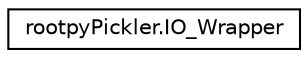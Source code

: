 digraph "Graphical Class Hierarchy"
{
 // LATEX_PDF_SIZE
  edge [fontname="Helvetica",fontsize="10",labelfontname="Helvetica",labelfontsize="10"];
  node [fontname="Helvetica",fontsize="10",shape=record];
  rankdir="LR";
  Node0 [label="rootpyPickler.IO_Wrapper",height=0.2,width=0.4,color="black", fillcolor="white", style="filled",URL="$classrootpyPickler_1_1IO__Wrapper.html",tooltip=" "];
}
